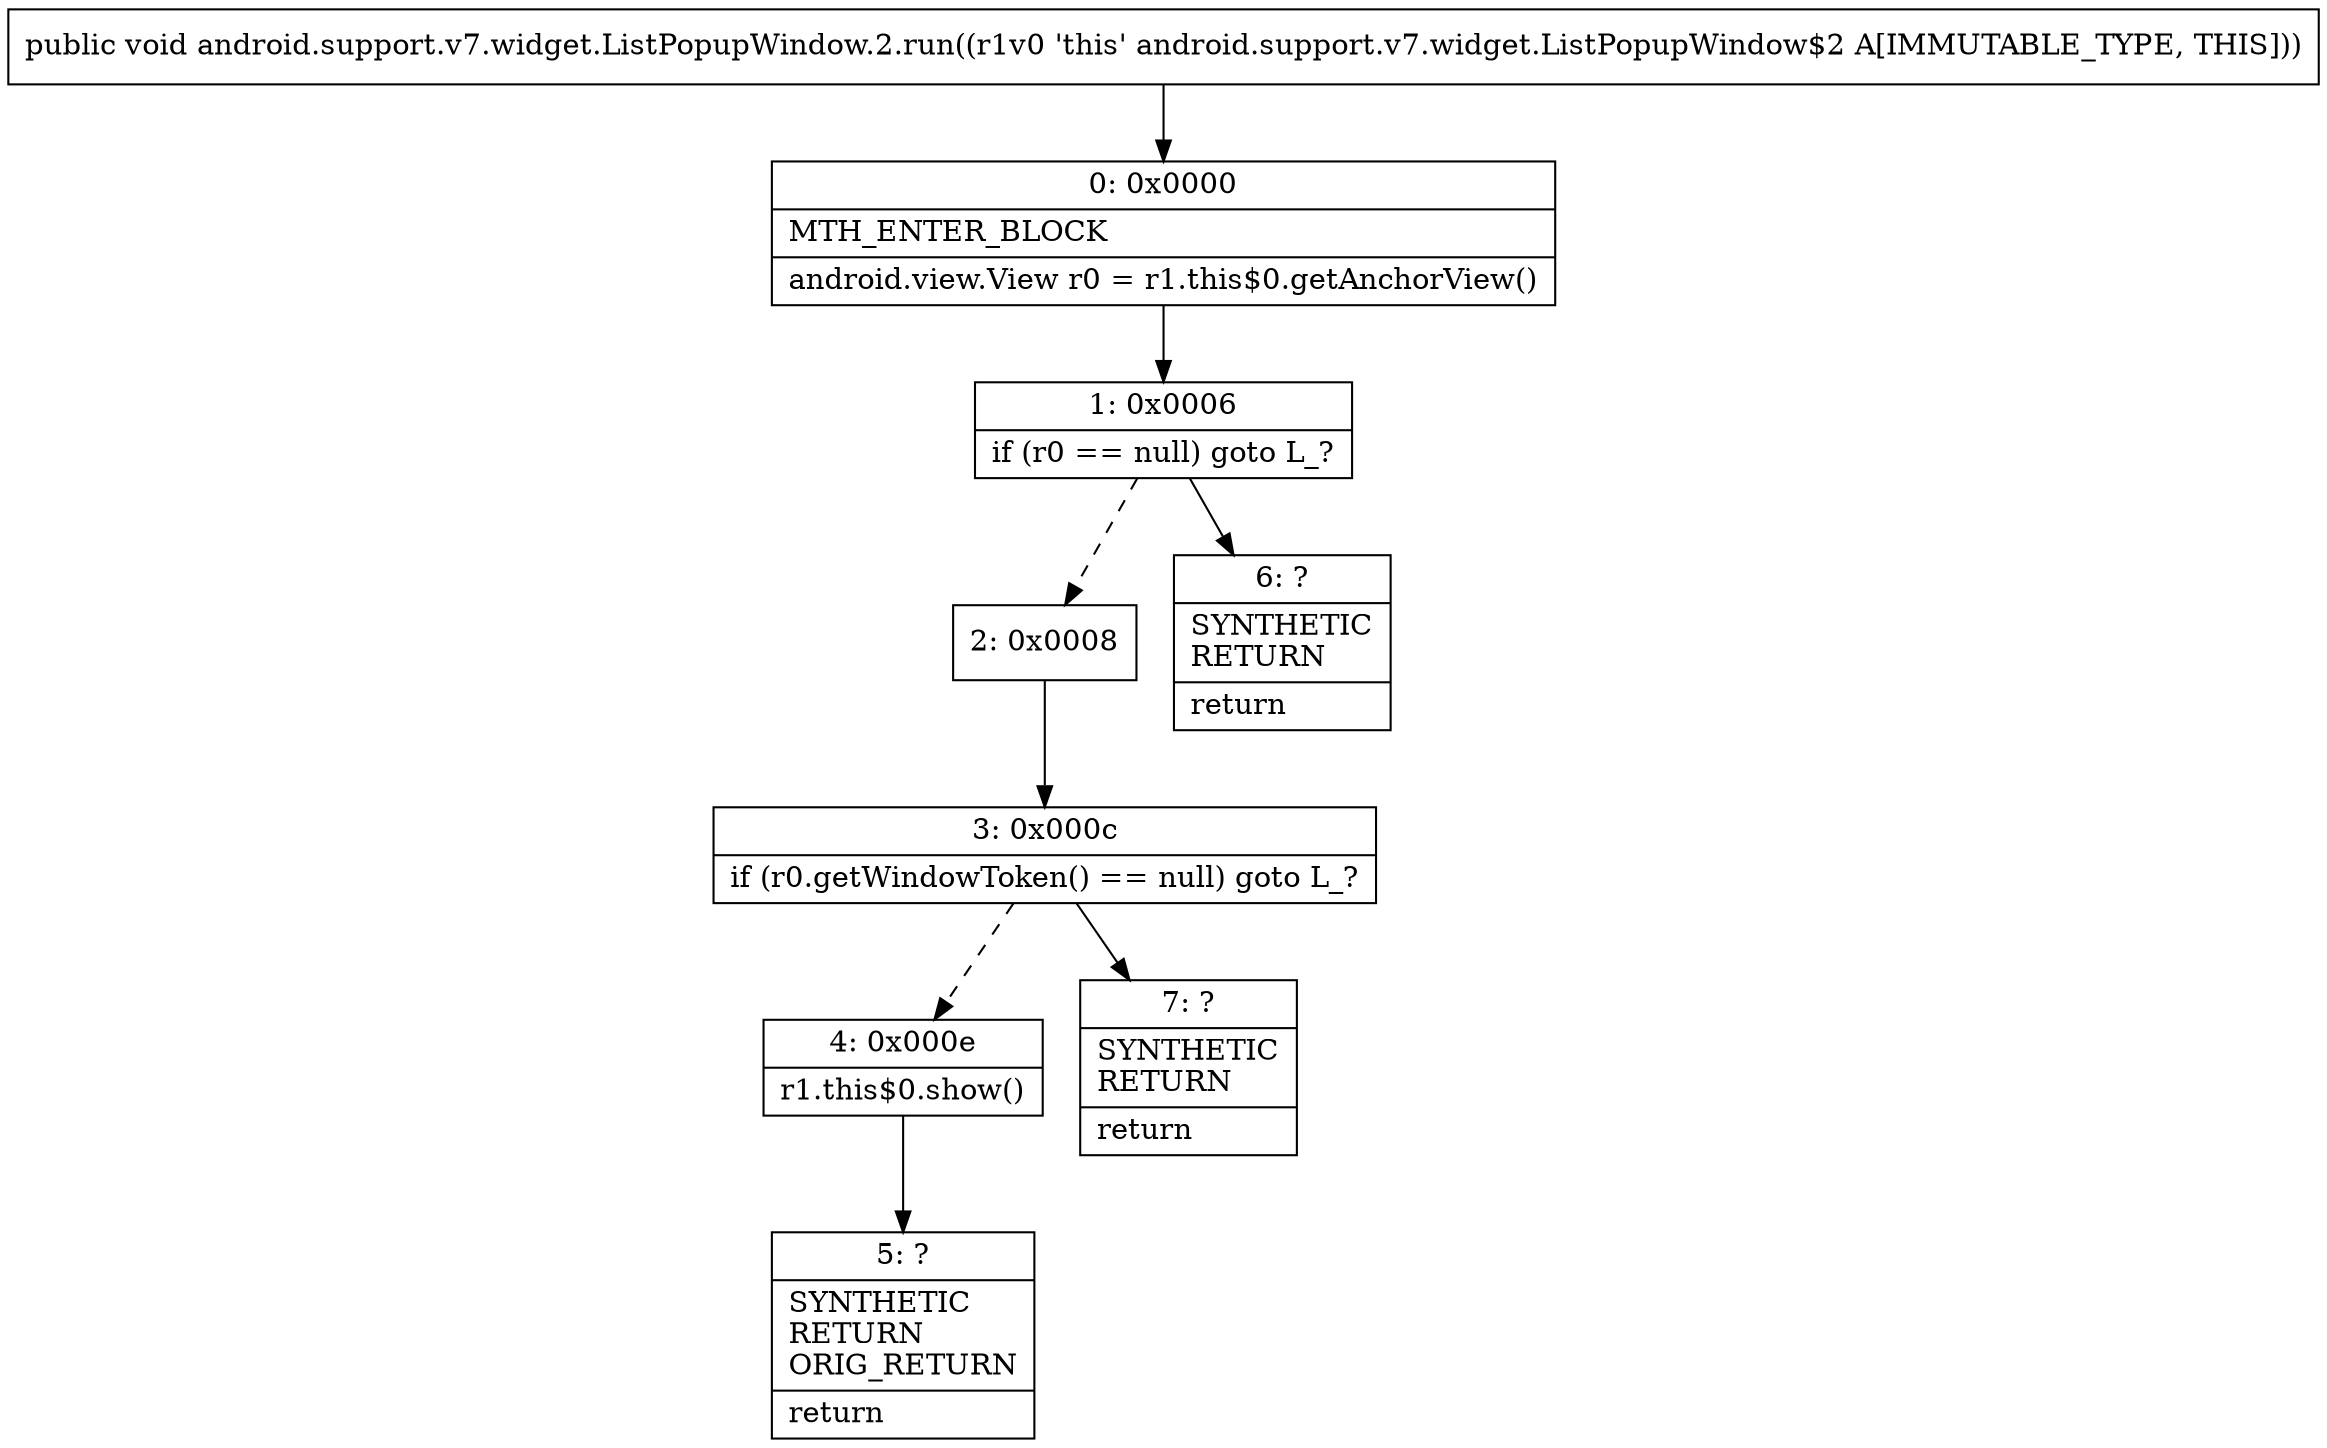 digraph "CFG forandroid.support.v7.widget.ListPopupWindow.2.run()V" {
Node_0 [shape=record,label="{0\:\ 0x0000|MTH_ENTER_BLOCK\l|android.view.View r0 = r1.this$0.getAnchorView()\l}"];
Node_1 [shape=record,label="{1\:\ 0x0006|if (r0 == null) goto L_?\l}"];
Node_2 [shape=record,label="{2\:\ 0x0008}"];
Node_3 [shape=record,label="{3\:\ 0x000c|if (r0.getWindowToken() == null) goto L_?\l}"];
Node_4 [shape=record,label="{4\:\ 0x000e|r1.this$0.show()\l}"];
Node_5 [shape=record,label="{5\:\ ?|SYNTHETIC\lRETURN\lORIG_RETURN\l|return\l}"];
Node_6 [shape=record,label="{6\:\ ?|SYNTHETIC\lRETURN\l|return\l}"];
Node_7 [shape=record,label="{7\:\ ?|SYNTHETIC\lRETURN\l|return\l}"];
MethodNode[shape=record,label="{public void android.support.v7.widget.ListPopupWindow.2.run((r1v0 'this' android.support.v7.widget.ListPopupWindow$2 A[IMMUTABLE_TYPE, THIS])) }"];
MethodNode -> Node_0;
Node_0 -> Node_1;
Node_1 -> Node_2[style=dashed];
Node_1 -> Node_6;
Node_2 -> Node_3;
Node_3 -> Node_4[style=dashed];
Node_3 -> Node_7;
Node_4 -> Node_5;
}

